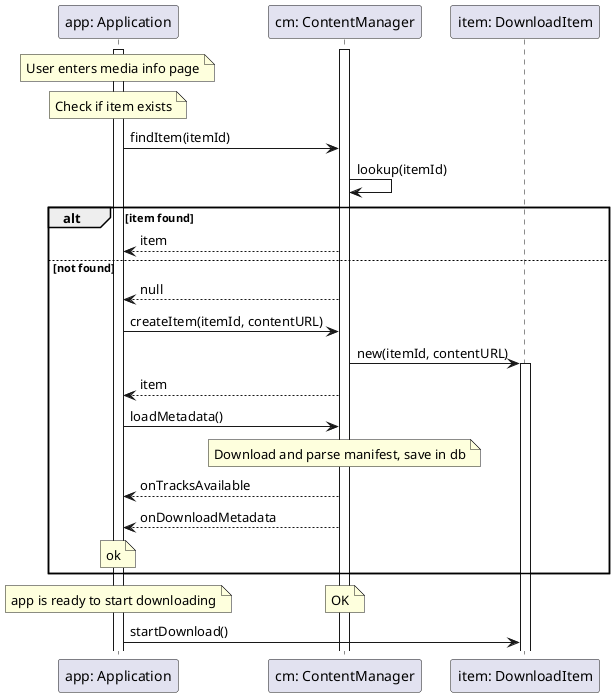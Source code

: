 @startuml
note left: test note
participant "app: Application" as app
participant "cm: ContentManager" as cm
participant "item: DownloadItem" as item

activate app
activate cm

note over app: User enters media info page

note over app: Check if item exists
app->cm: findItem(itemId)
cm->cm: lookup(itemId)

alt item found
    cm-->app: item
else not found
    cm-->app: null
    app->cm: createItem(itemId, contentURL)
    cm->item: new(itemId, contentURL)
    activate item
    cm-->app: item

    app->cm: loadMetadata()
    note over cm:Download and parse manifest, save in db
    cm-->app: onTracksAvailable
    cm-->app: onDownloadMetadata
    note over app: ok
    end group

    note over app: app is ready to start downloading
    / note over cm: OK
    app->item: startDownload()
@enduml